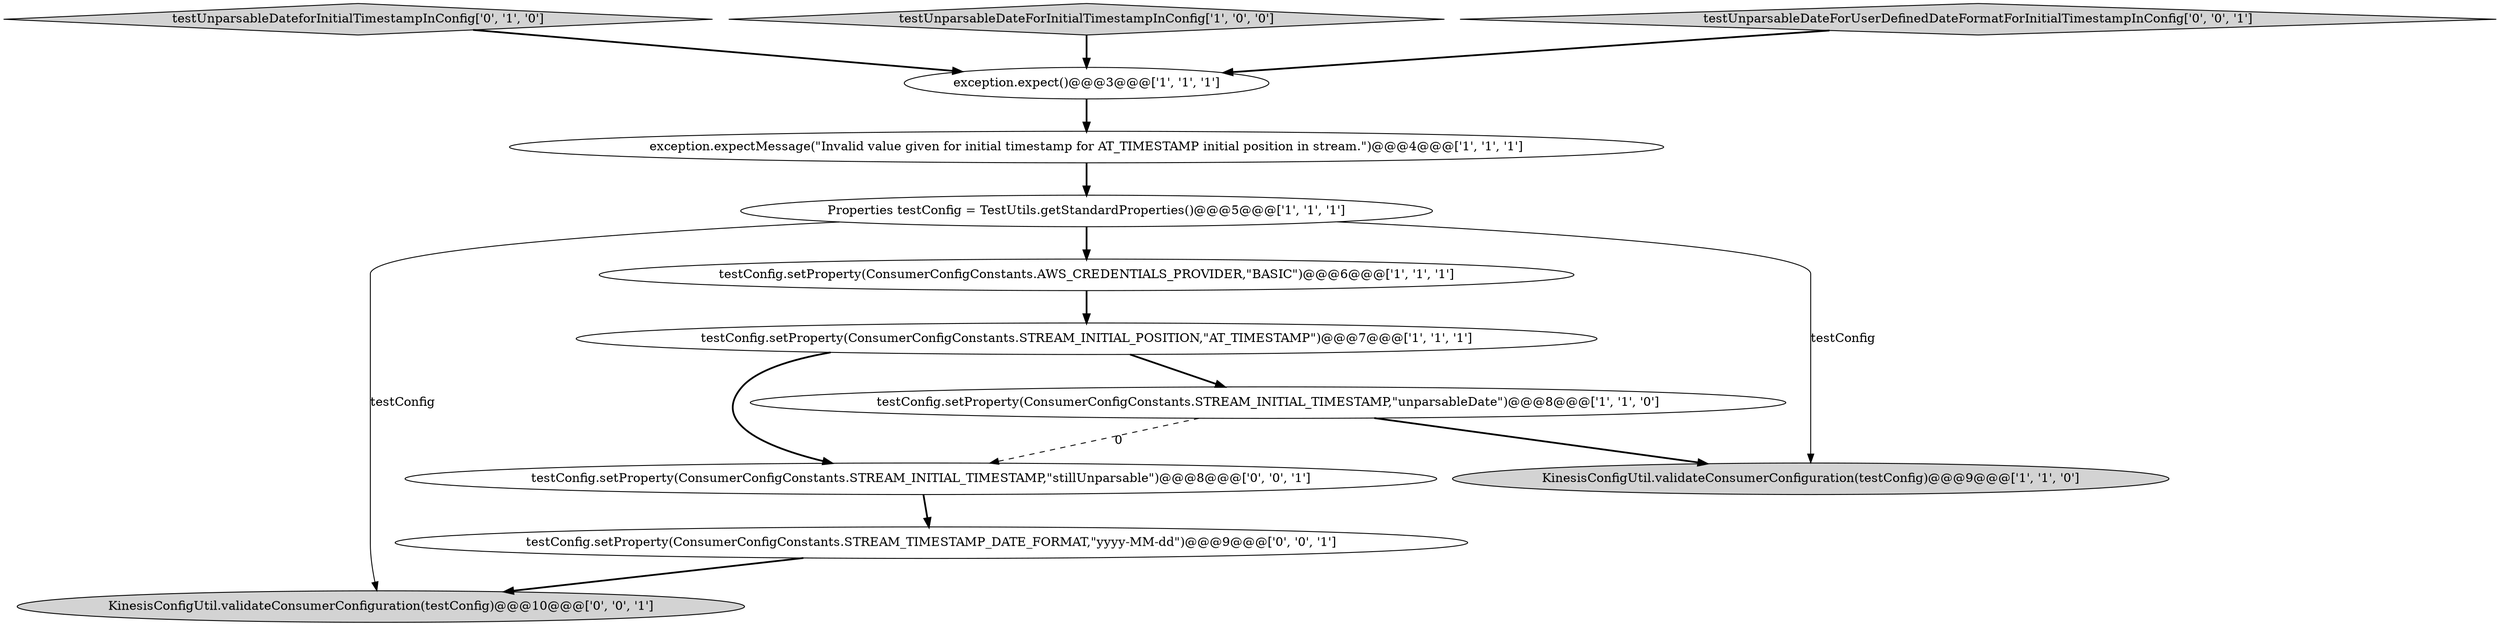 digraph {
3 [style = filled, label = "testConfig.setProperty(ConsumerConfigConstants.STREAM_INITIAL_POSITION,\"AT_TIMESTAMP\")@@@7@@@['1', '1', '1']", fillcolor = white, shape = ellipse image = "AAA0AAABBB1BBB"];
4 [style = filled, label = "exception.expectMessage(\"Invalid value given for initial timestamp for AT_TIMESTAMP initial position in stream.\")@@@4@@@['1', '1', '1']", fillcolor = white, shape = ellipse image = "AAA0AAABBB1BBB"];
5 [style = filled, label = "testConfig.setProperty(ConsumerConfigConstants.STREAM_INITIAL_TIMESTAMP,\"unparsableDate\")@@@8@@@['1', '1', '0']", fillcolor = white, shape = ellipse image = "AAA0AAABBB1BBB"];
8 [style = filled, label = "testUnparsableDateforInitialTimestampInConfig['0', '1', '0']", fillcolor = lightgray, shape = diamond image = "AAA0AAABBB2BBB"];
7 [style = filled, label = "testConfig.setProperty(ConsumerConfigConstants.AWS_CREDENTIALS_PROVIDER,\"BASIC\")@@@6@@@['1', '1', '1']", fillcolor = white, shape = ellipse image = "AAA0AAABBB1BBB"];
12 [style = filled, label = "KinesisConfigUtil.validateConsumerConfiguration(testConfig)@@@10@@@['0', '0', '1']", fillcolor = lightgray, shape = ellipse image = "AAA0AAABBB3BBB"];
1 [style = filled, label = "Properties testConfig = TestUtils.getStandardProperties()@@@5@@@['1', '1', '1']", fillcolor = white, shape = ellipse image = "AAA0AAABBB1BBB"];
6 [style = filled, label = "testUnparsableDateForInitialTimestampInConfig['1', '0', '0']", fillcolor = lightgray, shape = diamond image = "AAA0AAABBB1BBB"];
9 [style = filled, label = "testConfig.setProperty(ConsumerConfigConstants.STREAM_INITIAL_TIMESTAMP,\"stillUnparsable\")@@@8@@@['0', '0', '1']", fillcolor = white, shape = ellipse image = "AAA0AAABBB3BBB"];
10 [style = filled, label = "testConfig.setProperty(ConsumerConfigConstants.STREAM_TIMESTAMP_DATE_FORMAT,\"yyyy-MM-dd\")@@@9@@@['0', '0', '1']", fillcolor = white, shape = ellipse image = "AAA0AAABBB3BBB"];
11 [style = filled, label = "testUnparsableDateForUserDefinedDateFormatForInitialTimestampInConfig['0', '0', '1']", fillcolor = lightgray, shape = diamond image = "AAA0AAABBB3BBB"];
0 [style = filled, label = "exception.expect()@@@3@@@['1', '1', '1']", fillcolor = white, shape = ellipse image = "AAA0AAABBB1BBB"];
2 [style = filled, label = "KinesisConfigUtil.validateConsumerConfiguration(testConfig)@@@9@@@['1', '1', '0']", fillcolor = lightgray, shape = ellipse image = "AAA0AAABBB1BBB"];
5->2 [style = bold, label=""];
6->0 [style = bold, label=""];
11->0 [style = bold, label=""];
1->2 [style = solid, label="testConfig"];
1->7 [style = bold, label=""];
0->4 [style = bold, label=""];
1->12 [style = solid, label="testConfig"];
3->9 [style = bold, label=""];
8->0 [style = bold, label=""];
3->5 [style = bold, label=""];
5->9 [style = dashed, label="0"];
4->1 [style = bold, label=""];
9->10 [style = bold, label=""];
10->12 [style = bold, label=""];
7->3 [style = bold, label=""];
}

